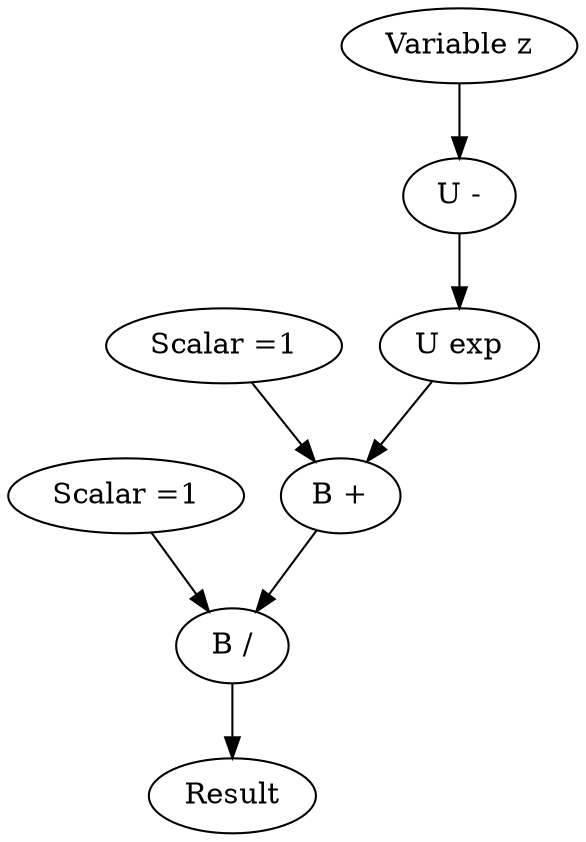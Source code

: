 digraph sigmoid{
	1 [label="B /"];
	2 [label="Scalar =1"];
	3 [label="B +"];
	4 [label="Scalar =1"];
	5 [label="U exp"];
	6 [label="U -"];
	7 [label="Variable z"];
	1 -> Result ;
	2 -> 1;
	3 -> 1;
	4 -> 3;
	5 -> 3;
	6 -> 5;
	7 -> 6;
}